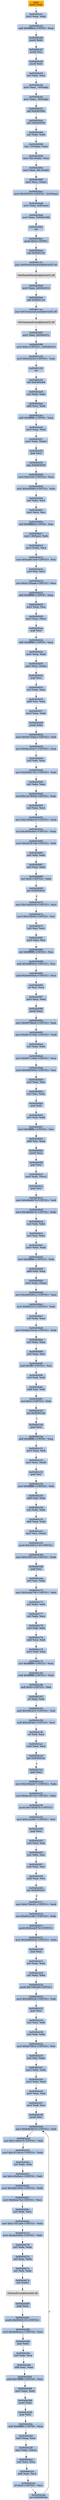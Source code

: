 digraph G {
node[shape=rectangle,style=filled,fillcolor=lightsteelblue,color=lightsteelblue]
bgcolor="transparent"
a0x00409c40pushl_ebp[label="start\npushl %ebp",fillcolor="orange",color="lightgrey"];
a0x00409c41movl_esp_ebp[label="0x00409c41\nmovl %esp, %ebp"];
a0x00409c43addl_0xffffffc4UINT8_esp[label="0x00409c43\naddl $0xffffffc4<UINT8>, %esp"];
a0x00409c46pushl_ebx[label="0x00409c46\npushl %ebx"];
a0x00409c47pushl_esi[label="0x00409c47\npushl %esi"];
a0x00409c48pushl_edi[label="0x00409c48\npushl %edi"];
a0x00409c49xorl_eax_eax[label="0x00409c49\nxorl %eax, %eax"];
a0x00409c4bmovl_eax__16ebp_[label="0x00409c4b\nmovl %eax, -16(%ebp)"];
a0x00409c4emovl_eax__36ebp_[label="0x00409c4e\nmovl %eax, -36(%ebp)"];
a0x00409c51call_0x004030dc[label="0x00409c51\ncall 0x004030dc"];
a0x004030dccall_0x00403094[label="0x004030dc\ncall 0x00403094"];
a0x00403094xorl_edx_edx[label="0x00403094\nxorl %edx, %edx"];
a0x00403096leal__12ebp__eax[label="0x00403096\nleal -12(%ebp), %eax"];
a0x00403099movl_fs_edx__ecx[label="0x00403099\nmovl %fs:(%edx), %ecx"];
a0x0040309cmovl_eax_fs_edx_[label="0x0040309c\nmovl %eax, %fs:(%edx)"];
a0x0040309fmovl_ecx_eax_[label="0x0040309f\nmovl %ecx, (%eax)"];
a0x004030a1movl_0x403018UINT32_0x4eax_[label="0x004030a1\nmovl $0x403018<UINT32>, 0x4(%eax)"];
a0x004030a8movl_ebp_0x8eax_[label="0x004030a8\nmovl %ebp, 0x8(%eax)"];
a0x004030abmovl_eax_0x0040c488[label="0x004030ab\nmovl %eax, 0x0040c488"];
a0x004030b1ret[label="0x004030b1\nret"];
a0x004030e1pushl_0x0UINT8[label="0x004030e1\npushl $0x0<UINT8>"];
a0x004030e3call_0x004011fc[label="0x004030e3\ncall 0x004011fc"];
a0x004011fcjmp_GetModuleHandleA_kernel32_dll[label="0x004011fc\njmp GetModuleHandleA@kernel32.dll"];
GetModuleHandleA_kernel32_dll[label="GetModuleHandleA@kernel32.dll",fillcolor="lightgrey",color="lightgrey"];
a0x004030e8movl_eax_0x0040c014[label="0x004030e8\nmovl %eax, 0x0040c014"];
a0x004030eecall_0x004011ec[label="0x004030ee\ncall 0x004011ec"];
a0x004011ecjmp_GetCommandLineA_kernel32_dll[label="0x004011ec\njmp GetCommandLineA@kernel32.dll"];
GetCommandLineA_kernel32_dll[label="GetCommandLineA@kernel32.dll",fillcolor="lightgrey",color="lightgrey"];
a0x004030f3movl_eax_0x0040c01c[label="0x004030f3\nmovl %eax, 0x0040c01c"];
a0x004030f9movl_0xaUINT32_0x0040c018[label="0x004030f9\nmovl $0xa<UINT32>, 0x0040c018"];
a0x00403103movl_0x402e34UINT32_eax[label="0x00403103\nmovl $0x402e34<UINT32>, %eax"];
a0x00403108ret[label="0x00403108\nret"];
a0x00409c56call_0x004042e8[label="0x00409c56\ncall 0x004042e8"];
a0x004042e8xorl_edx_edx[label="0x004042e8\nxorl %edx, %edx"];
a0x004042eaaddl_ecx_edx[label="0x004042ea\naddl %ecx, %edx"];
a0x004042ecaddl_0xfffffffcUINT8_esp[label="0x004042ec\naddl $0xfffffffc<UINT8>, %esp"];
a0x004042efmovl_esp_ebx[label="0x004042ef\nmovl %esp, %ebx"];
a0x004042f1movl_edx_ebx_[label="0x004042f1\nmovl %edx, (%ebx)"];
a0x004042f3popl_ecx[label="0x004042f3\npopl %ecx"];
a0x004042f4jmp_0x00404000[label="0x004042f4\njmp 0x00404000"];
a0x00404000movl_0x5100UINT32_ecx[label="0x00404000\nmovl $0x5100<UINT32>, %ecx"];
a0x00404005movl_0x408080UINT32_ebx[label="0x00404005\nmovl $0x408080<UINT32>, %ebx"];
a0x0040400axorl_ebx_ecx[label="0x0040400a\nxorl %ebx, %ecx"];
a0x0040400cmovl_ecx_esi[label="0x0040400c\nmovl %ecx, %esi"];
a0x0040400esubl_0xffffffd9UINT8_esi[label="0x0040400e\nsubl $0xffffffd9<UINT8>, %esi"];
a0x00404011movl__39esi__edi[label="0x00404011\nmovl -39(%esi), %edi"];
a0x00404014movl_edi__ecx[label="0x00404014\nmovl (%edi), %ecx"];
a0x00404016movl_0xba8414afUINT32_esi[label="0x00404016\nmovl $0xba8414af<UINT32>, %esi"];
a0x0040401bxorl_esi_ecx[label="0x0040401b\nxorl %esi, %ecx"];
a0x0040401dxorl_0x4123baa6UINT32_ecx[label="0x0040401d\nxorl $0x4123baa6<UINT32>, %ecx"];
a0x00404023addl_0xfffffffcUINT8_esp[label="0x00404023\naddl $0xfffffffc<UINT8>, %esp"];
a0x00404026movl_esp_esi[label="0x00404026\nmovl %esp, %esi"];
a0x00404028movl_ecx_esi_[label="0x00404028\nmovl %ecx, (%esi)"];
a0x0040402apopl_ecx[label="0x0040402a\npopl %ecx"];
a0x0040402baddl_0xfffffffcUINT8_esp[label="0x0040402b\naddl $0xfffffffc<UINT8>, %esp"];
a0x0040402emovl_esp_edx[label="0x0040402e\nmovl %esp, %edx"];
a0x00404030movl_ecx_edx_[label="0x00404030\nmovl %ecx, (%edx)"];
a0x00404032popl_esi[label="0x00404032\npopl %esi"];
a0x00404033xorl_eax_eax[label="0x00404033\nxorl %eax, %eax"];
a0x00404035addl_esi_eax[label="0x00404035\naddl %esi, %eax"];
a0x00404037movl_eax_ebx[label="0x00404037\nmovl %eax, %ebx"];
a0x00404039pushl_ebx[label="0x00404039\npushl %ebx"];
a0x0040403amovl_0x50733abcUINT32_edi[label="0x0040403a\nmovl $0x50733abc<UINT32>, %edi"];
a0x0040403fmovl_0x6ac42ce7UINT32_eax[label="0x0040403f\nmovl $0x6ac42ce7<UINT32>, %eax"];
a0x00404044xorl_edi_eax[label="0x00404044\nxorl %edi, %eax"];
a0x00404046movl_0x5062c781UINT32_ebx[label="0x00404046\nmovl $0x5062c781<UINT32>, %ebx"];
a0x0040404bxorl_ebx_eax[label="0x0040404b\nxorl %ebx, %eax"];
a0x0040404dxorl_0x1a278058UINT32_eax[label="0x0040404d\nxorl $0x1a278058<UINT32>, %eax"];
a0x00404053xorl_eax_ecx[label="0x00404053\nxorl %eax, %ecx"];
a0x00404055movl_0x109abe33UINT32_edx[label="0x00404055\nmovl $0x109abe33<UINT32>, %edx"];
a0x0040405axorl_0x3655e9ebUINT32_edx[label="0x0040405a\nxorl $0x3655e9eb<UINT32>, %edx"];
a0x00404060movl_0x26cf57d8UINT32_edi[label="0x00404060\nmovl $0x26cf57d8<UINT32>, %edi"];
a0x00404065xorl_edi_edx[label="0x00404065\nxorl %edi, %edx"];
a0x00404067xorl_ecx_edx[label="0x00404067\nxorl %ecx, %edx"];
a0x00404069xorl_0x0UINT32_edx[label="0x00404069\nxorl $0x0<UINT32>, %edx"];
a0x0040406fjne_0x004040c2[label="0x0040406f\njne 0x004040c2"];
a0x00404075movl_0x16a40030UINT32_ecx[label="0x00404075\nmovl $0x16a40030<UINT32>, %ecx"];
a0x0040407amovl_0x418000UINT32_esi[label="0x0040407a\nmovl $0x418000<UINT32>, %esi"];
a0x0040407fxorl_esi_ecx[label="0x0040407f\nxorl %esi, %ecx"];
a0x00404081movl_ecx_esi[label="0x00404081\nmovl %ecx, %esi"];
a0x00404083xorl_0xffffffffUINT32_esi[label="0x00404083\nxorl $0xffffffff<UINT32>, %esi"];
a0x00404089andl_0x44ffb944UINT32_esi[label="0x00404089\nandl $0x44ffb944<UINT32>, %esi"];
a0x0040408fandl_0xbb0046bbUINT32_ecx[label="0x0040408f\nandl $0xbb0046bb<UINT32>, %ecx"];
a0x00404095orl_esi_ecx[label="0x00404095\norl %esi, %ecx"];
a0x00404097movl_ecx_eax[label="0x00404097\nmovl %ecx, %eax"];
a0x00404099pushl_eax[label="0x00404099\npushl %eax"];
a0x0040409amovl_0x697f66e0UINT32_eax[label="0x0040409a\nmovl $0x697f66e0<UINT32>, %eax"];
a0x0040409fmovl_0x6b7d76d0UINT32_edx[label="0x0040409f\nmovl $0x6b7d76d0<UINT32>, %edx"];
a0x004040a4xorl_eax_edx[label="0x004040a4\nxorl %eax, %edx"];
a0x004040a6movl_0x6f7110d6UINT32_eax[label="0x004040a6\nmovl $0x6f7110d6<UINT32>, %eax"];
a0x004040abmovl_0x3f693992UINT32_esi[label="0x004040ab\nmovl $0x3f693992<UINT32>, %esi"];
a0x004040b0xorl_eax_esi[label="0x004040b0\nxorl %eax, %esi"];
a0x004040b2xorl_esi_edx[label="0x004040b2\nxorl %esi, %edx"];
a0x004040b4popl_edi[label="0x004040b4\npopl %edi"];
a0x004040b5xorl_edi_edx[label="0x004040b5\nxorl %edi, %edx"];
a0x004040b7movl_0xfffffffcUINT32_esi[label="0x004040b7\nmovl $0xfffffffc<UINT32>, %esi"];
a0x004040bcaddl_esi_esp[label="0x004040bc\naddl %esi, %esp"];
a0x004040bepushl_esp[label="0x004040be\npushl %esp"];
a0x004040bfpopl_ecx[label="0x004040bf\npopl %ecx"];
a0x004040c0movl_edx_ecx_[label="0x004040c0\nmovl %edx, (%ecx)"];
a0x004040c2popl_esi[label="0x004040c2\npopl %esi"];
a0x004040c3movl_0x48e6f478UINT32_edi[label="0x004040c3\nmovl $0x48e6f478<UINT32>, %edi"];
a0x004040c8movl_0x48e6f478UINT32_ebx[label="0x004040c8\nmovl $0x48e6f478<UINT32>, %ebx"];
a0x004040cdxorl_edi_ebx[label="0x004040cd\nxorl %edi, %ebx"];
a0x004040cfxorl_esi_ebx[label="0x004040cf\nxorl %esi, %ebx"];
a0x004040d1movl_ebx_edx[label="0x004040d1\nmovl %ebx, %edx"];
a0x004040d3movl_0xfffffffcUINT32_edi[label="0x004040d3\nmovl $0xfffffffc<UINT32>, %edi"];
a0x004040d8addl_edi_esp[label="0x004040d8\naddl %edi, %esp"];
a0x004040damovl_edx_esp_[label="0x004040da\nmovl %edx, (%esp)"];
a0x004040ddmovl_0x4005861aUINT32_eax[label="0x004040dd\nmovl $0x4005861a<UINT32>, %eax"];
a0x004040e2movl_0x805101UINT32_edx[label="0x004040e2\nmovl $0x805101<UINT32>, %edx"];
a0x004040e7xorl_edx_eax[label="0x004040e7\nxorl %edx, %eax"];
a0x004040e9movl_0xbb225cedUINT32_edx[label="0x004040e9\nmovl $0xbb225ced<UINT32>, %edx"];
a0x004040eexorl_edx_eax[label="0x004040ee\nxorl %edx, %eax"];
a0x004040f0xorl_eax_esi[label="0x004040f0\nxorl %eax, %esi"];
a0x004040f2andl_0xffffUINT32_esi[label="0x004040f2\nandl $0xffff<UINT32>, %esi"];
a0x004040f8xorl_edi_edi[label="0x004040f8\nxorl %edi, %edi"];
a0x004040faaddl_esi_edi[label="0x004040fa\naddl %esi, %edi"];
a0x004040fcxorl_0x0UINT32_edi[label="0x004040fc\nxorl $0x0<UINT32>, %edi"];
a0x00404102jne_0x0040414d[label="0x00404102\njne 0x0040414d"];
a0x0040414dpopl_ecx[label="0x0040414d\npopl %ecx"];
a0x0040414eaddl_0xfffffffcUINT8_esp[label="0x0040414e\naddl $0xfffffffc<UINT8>, %esp"];
a0x00404151movl_esp_edi[label="0x00404151\nmovl %esp, %edi"];
a0x00404153movl_ecx_edi_[label="0x00404153\nmovl %ecx, (%edi)"];
a0x00404155popl_esi[label="0x00404155\npopl %esi"];
a0x00404156movl_0xfffffffcUINT32_edi[label="0x00404156\nmovl $0xfffffffc<UINT32>, %edi"];
a0x0040415baddl_edi_esp[label="0x0040415b\naddl %edi, %esp"];
a0x0040415dxorl_edx_edx[label="0x0040415d\nxorl %edx, %edx"];
a0x0040415faddl_esp_edx[label="0x0040415f\naddl %esp, %edx"];
a0x00404161movl_esi_edx_[label="0x00404161\nmovl %esi, (%edx)"];
a0x00404163pushl_0x45931119UINT32[label="0x00404163\npushl $0x45931119<UINT32>"];
a0x00404168movl_0x2395140UINT32_edx[label="0x00404168\nmovl $0x2395140<UINT32>, %edx"];
a0x0040416dpopl_esi[label="0x0040416d\npopl %esi"];
a0x0040416exorl_esi_edx[label="0x0040416e\nxorl %esi, %edx"];
a0x00404170movl_0x3ce8a706UINT32_ebx[label="0x00404170\nmovl $0x3ce8a706<UINT32>, %ebx"];
a0x00404175xorl_ebx_edx[label="0x00404175\nxorl %ebx, %edx"];
a0x00404177xorl_edx_ecx[label="0x00404177\nxorl %edx, %ecx"];
a0x00404179xorl_edi_edi[label="0x00404179\nxorl %edi, %edi"];
a0x0040417baddl_ecx_edi[label="0x0040417b\naddl %ecx, %edi"];
a0x0040417dmovl_edi_eax[label="0x0040417d\nmovl %edi, %eax"];
a0x0040417fxorl_0xffffffffUINT32_eax[label="0x0040417f\nxorl $0xffffffff<UINT32>, %eax"];
a0x00404185andl_0xffffffffUINT32_eax[label="0x00404185\nandl $0xffffffff<UINT32>, %eax"];
a0x0040418bandl_0x0UINT32_edi[label="0x0040418b\nandl $0x0<UINT32>, %edi"];
a0x00404191orl_eax_edi[label="0x00404191\norl %eax, %edi"];
a0x00404193andl_0x309c203UINT32_edi[label="0x00404193\nandl $0x309c203<UINT32>, %edi"];
a0x00404199andl_0xfcf63dfcUINT32_ecx[label="0x00404199\nandl $0xfcf63dfc<UINT32>, %ecx"];
a0x0040419forl_edi_ecx[label="0x0040419f\norl %edi, %ecx"];
a0x004041a1testl_ecx_ecx[label="0x004041a1\ntestl %ecx, %ecx"];
a0x004041a3jne_0x004041ec[label="0x004041a3\njne 0x004041ec"];
a0x004041ecpopl_eax[label="0x004041ec\npopl %eax"];
a0x004041edmovl_0x1084a027UINT32_ebx[label="0x004041ed\nmovl $0x1084a027<UINT32>, %ebx"];
a0x004041f2xorl_0x6ec4b7cbUINT32_ebx[label="0x004041f2\nxorl $0x6ec4b7cb<UINT32>, %ebx"];
a0x004041f8pushl_0x7d83fe7bUINT32[label="0x004041f8\npushl $0x7d83fe7b<UINT32>"];
a0x004041fdmovl_0x3c3e997UINT32_esi[label="0x004041fd\nmovl $0x3c3e997<UINT32>, %esi"];
a0x00404202popl_ecx[label="0x00404202\npopl %ecx"];
a0x00404203xorl_ecx_esi[label="0x00404203\nxorl %ecx, %esi"];
a0x00404205xorl_ebx_esi[label="0x00404205\nxorl %ebx, %esi"];
a0x00404207xorl_eax_esi[label="0x00404207\nxorl %eax, %esi"];
a0x00404209andl_eax_esi[label="0x00404209\nandl %eax, %esi"];
a0x0040420bjne_0x004042e7[label="0x0040420b\njne 0x004042e7"];
a0x00404211movl_0x27b9c9f1UINT32_edx[label="0x00404211\nmovl $0x27b9c9f1<UINT32>, %edx"];
a0x00404216xorl_0x691a18b7UINT32_edx[label="0x00404216\nxorl $0x691a18b7<UINT32>, %edx"];
a0x0040421cpushl_0x6ca4d752UINT32[label="0x0040421c\npushl $0x6ca4d752<UINT32>"];
a0x00404221movl_0x2b990939UINT32_ebx[label="0x00404221\nmovl $0x2b990939<UINT32>, %ebx"];
a0x00404226popl_eax[label="0x00404226\npopl %eax"];
a0x00404227xorl_eax_ebx[label="0x00404227\nxorl %eax, %ebx"];
a0x00404229xorl_edx_ebx[label="0x00404229\nxorl %edx, %ebx"];
a0x0040422bpushl_0x74f5cb9UINT32[label="0x0040422b\npushl $0x74f5cb9<UINT32>"];
a0x00404230movl_0x5990026UINT32_edi[label="0x00404230\nmovl $0x5990026<UINT32>, %edi"];
a0x00404235popl_ecx[label="0x00404235\npopl %ecx"];
a0x00404236xorl_ecx_edi[label="0x00404236\nxorl %ecx, %edi"];
a0x00404238xorl_edi_ebx[label="0x00404238\nxorl %edi, %ebx"];
a0x0040423amovl_0xb57f922UINT32_esi[label="0x0040423a\nmovl $0xb57f922<UINT32>, %esi"];
a0x0040423fxorl_esi_ebx[label="0x0040423f\nxorl %esi, %ebx"];
a0x00404241movl_ebx_edx[label="0x00404241\nmovl %ebx, %edx"];
a0x00404243movl_edx_eax[label="0x00404243\nmovl %edx, %eax"];
a0x00404245movl_eax_edi[label="0x00404245\nmovl %eax, %edi"];
a0x00404247movl_edi_esi[label="0x00404247\nmovl %edi, %esi"];
a0x00404249pushl_esi[label="0x00404249\npushl %esi"];
a0x0040424amovl_0x6e829523UINT32_edi[label="0x0040424a\nmovl $0x6e829523<UINT32>, %edi"];
a0x0040424fxorl_0x1149cb7fUINT32_edi[label="0x0040424f\nxorl $0x1149cb7f<UINT32>, %edi"];
a0x00404255movl_0x187cdcc0UINT32_edx[label="0x00404255\nmovl $0x187cdcc0<UINT32>, %edx"];
a0x0040425axorl_edx_edi[label="0x0040425a\nxorl %edx, %edi"];
a0x0040425cxorl_0x1d5d2ee1UINT32_edi[label="0x0040425c\nxorl $0x1d5d2ee1<UINT32>, %edi"];
a0x00404262movl_0x5bbc3592UINT32_edx[label="0x00404262\nmovl $0x5bbc3592<UINT32>, %edx"];
a0x00404267movl_0x8eea7faUINT32_ecx[label="0x00404267\nmovl $0x8eea7fa<UINT32>, %ecx"];
a0x0040426cxorl_edx_ecx[label="0x0040426c\nxorl %edx, %ecx"];
a0x0040426emovl_0x2745c2d6UINT32_edx[label="0x0040426e\nmovl $0x2745c2d6<UINT32>, %edx"];
a0x00404273movl_0xebd2d0bUINT32_ebx[label="0x00404273\nmovl $0xebd2d0b<UINT32>, %ebx"];
a0x00404278xorl_edx_ebx[label="0x00404278\nxorl %edx, %ebx"];
a0x0040427axorl_ecx_ebx[label="0x0040427a\nxorl %ecx, %ebx"];
a0x0040427cxorl_edi_ebx[label="0x0040427c\nxorl %edi, %ebx"];
a0x0040427ecall_ebx_[label="0x0040427e\ncall (%ebx)"];
GetLastError_kernel32_dll[label="GetLastError@kernel32.dll",fillcolor="lightgrey",color="lightgrey"];
a0x00404280popl_eax[label="0x00404280\npopl %eax"];
a0x00404281pushl_0x95f43133UINT32[label="0x00404281\npushl $0x95f43133<UINT32>"];
a0x00404286movl_0x6a0bceccUINT32_ecx[label="0x00404286\nmovl $0x6a0bcecc<UINT32>, %ecx"];
a0x0040428bpopl_edx[label="0x0040428b\npopl %edx"];
a0x0040428cxorl_edx_ecx[label="0x0040428c\nxorl %edx, %ecx"];
a0x0040428eaddl_ecx_eax[label="0x0040428e\naddl %ecx, %eax"];
a0x00404290andl_0x7fffffffUINT32_eax[label="0x00404290\nandl $0x7fffffff<UINT32>, %eax"];
a0x00404296movl_eax_edx[label="0x00404296\nmovl %eax, %edx"];
a0x00404298pushl_edx[label="0x00404298\npushl %edx"];
a0x00404299popl_ebx[label="0x00404299\npopl %ebx"];
a0x0040429aaddl_0xfffffffcUINT8_esp[label="0x0040429a\naddl $0xfffffffc<UINT8>, %esp"];
a0x0040429dmovl_esp_ecx[label="0x0040429d\nmovl %esp, %ecx"];
a0x0040429fmovl_ebx_ecx_[label="0x0040429f\nmovl %ebx, (%ecx)"];
a0x004042a1xorl_ecx_ecx[label="0x004042a1\nxorl %ecx, %ecx"];
a0x004042a3addl_eax_ecx[label="0x004042a3\naddl %eax, %ecx"];
a0x004042a5orl_0x0UINT32_ecx[label="0x004042a5\norl $0x0<UINT32>, %ecx"];
a0x004042abjne_0x0040424a[label="0x004042ab\njne 0x0040424a"];
a0x00409c40pushl_ebp -> a0x00409c41movl_esp_ebp [color="#000000"];
a0x00409c41movl_esp_ebp -> a0x00409c43addl_0xffffffc4UINT8_esp [color="#000000"];
a0x00409c43addl_0xffffffc4UINT8_esp -> a0x00409c46pushl_ebx [color="#000000"];
a0x00409c46pushl_ebx -> a0x00409c47pushl_esi [color="#000000"];
a0x00409c47pushl_esi -> a0x00409c48pushl_edi [color="#000000"];
a0x00409c48pushl_edi -> a0x00409c49xorl_eax_eax [color="#000000"];
a0x00409c49xorl_eax_eax -> a0x00409c4bmovl_eax__16ebp_ [color="#000000"];
a0x00409c4bmovl_eax__16ebp_ -> a0x00409c4emovl_eax__36ebp_ [color="#000000"];
a0x00409c4emovl_eax__36ebp_ -> a0x00409c51call_0x004030dc [color="#000000"];
a0x00409c51call_0x004030dc -> a0x004030dccall_0x00403094 [color="#000000"];
a0x004030dccall_0x00403094 -> a0x00403094xorl_edx_edx [color="#000000"];
a0x00403094xorl_edx_edx -> a0x00403096leal__12ebp__eax [color="#000000"];
a0x00403096leal__12ebp__eax -> a0x00403099movl_fs_edx__ecx [color="#000000"];
a0x00403099movl_fs_edx__ecx -> a0x0040309cmovl_eax_fs_edx_ [color="#000000"];
a0x0040309cmovl_eax_fs_edx_ -> a0x0040309fmovl_ecx_eax_ [color="#000000"];
a0x0040309fmovl_ecx_eax_ -> a0x004030a1movl_0x403018UINT32_0x4eax_ [color="#000000"];
a0x004030a1movl_0x403018UINT32_0x4eax_ -> a0x004030a8movl_ebp_0x8eax_ [color="#000000"];
a0x004030a8movl_ebp_0x8eax_ -> a0x004030abmovl_eax_0x0040c488 [color="#000000"];
a0x004030abmovl_eax_0x0040c488 -> a0x004030b1ret [color="#000000"];
a0x004030b1ret -> a0x004030e1pushl_0x0UINT8 [color="#000000"];
a0x004030e1pushl_0x0UINT8 -> a0x004030e3call_0x004011fc [color="#000000"];
a0x004030e3call_0x004011fc -> a0x004011fcjmp_GetModuleHandleA_kernel32_dll [color="#000000"];
a0x004011fcjmp_GetModuleHandleA_kernel32_dll -> GetModuleHandleA_kernel32_dll [color="#000000"];
GetModuleHandleA_kernel32_dll -> a0x004030e8movl_eax_0x0040c014 [color="#000000"];
a0x004030e8movl_eax_0x0040c014 -> a0x004030eecall_0x004011ec [color="#000000"];
a0x004030eecall_0x004011ec -> a0x004011ecjmp_GetCommandLineA_kernel32_dll [color="#000000"];
a0x004011ecjmp_GetCommandLineA_kernel32_dll -> GetCommandLineA_kernel32_dll [color="#000000"];
GetCommandLineA_kernel32_dll -> a0x004030f3movl_eax_0x0040c01c [color="#000000"];
a0x004030f3movl_eax_0x0040c01c -> a0x004030f9movl_0xaUINT32_0x0040c018 [color="#000000"];
a0x004030f9movl_0xaUINT32_0x0040c018 -> a0x00403103movl_0x402e34UINT32_eax [color="#000000"];
a0x00403103movl_0x402e34UINT32_eax -> a0x00403108ret [color="#000000"];
a0x00403108ret -> a0x00409c56call_0x004042e8 [color="#000000"];
a0x00409c56call_0x004042e8 -> a0x004042e8xorl_edx_edx [color="#000000"];
a0x004042e8xorl_edx_edx -> a0x004042eaaddl_ecx_edx [color="#000000"];
a0x004042eaaddl_ecx_edx -> a0x004042ecaddl_0xfffffffcUINT8_esp [color="#000000"];
a0x004042ecaddl_0xfffffffcUINT8_esp -> a0x004042efmovl_esp_ebx [color="#000000"];
a0x004042efmovl_esp_ebx -> a0x004042f1movl_edx_ebx_ [color="#000000"];
a0x004042f1movl_edx_ebx_ -> a0x004042f3popl_ecx [color="#000000"];
a0x004042f3popl_ecx -> a0x004042f4jmp_0x00404000 [color="#000000"];
a0x004042f4jmp_0x00404000 -> a0x00404000movl_0x5100UINT32_ecx [color="#000000"];
a0x00404000movl_0x5100UINT32_ecx -> a0x00404005movl_0x408080UINT32_ebx [color="#000000"];
a0x00404005movl_0x408080UINT32_ebx -> a0x0040400axorl_ebx_ecx [color="#000000"];
a0x0040400axorl_ebx_ecx -> a0x0040400cmovl_ecx_esi [color="#000000"];
a0x0040400cmovl_ecx_esi -> a0x0040400esubl_0xffffffd9UINT8_esi [color="#000000"];
a0x0040400esubl_0xffffffd9UINT8_esi -> a0x00404011movl__39esi__edi [color="#000000"];
a0x00404011movl__39esi__edi -> a0x00404014movl_edi__ecx [color="#000000"];
a0x00404014movl_edi__ecx -> a0x00404016movl_0xba8414afUINT32_esi [color="#000000"];
a0x00404016movl_0xba8414afUINT32_esi -> a0x0040401bxorl_esi_ecx [color="#000000"];
a0x0040401bxorl_esi_ecx -> a0x0040401dxorl_0x4123baa6UINT32_ecx [color="#000000"];
a0x0040401dxorl_0x4123baa6UINT32_ecx -> a0x00404023addl_0xfffffffcUINT8_esp [color="#000000"];
a0x00404023addl_0xfffffffcUINT8_esp -> a0x00404026movl_esp_esi [color="#000000"];
a0x00404026movl_esp_esi -> a0x00404028movl_ecx_esi_ [color="#000000"];
a0x00404028movl_ecx_esi_ -> a0x0040402apopl_ecx [color="#000000"];
a0x0040402apopl_ecx -> a0x0040402baddl_0xfffffffcUINT8_esp [color="#000000"];
a0x0040402baddl_0xfffffffcUINT8_esp -> a0x0040402emovl_esp_edx [color="#000000"];
a0x0040402emovl_esp_edx -> a0x00404030movl_ecx_edx_ [color="#000000"];
a0x00404030movl_ecx_edx_ -> a0x00404032popl_esi [color="#000000"];
a0x00404032popl_esi -> a0x00404033xorl_eax_eax [color="#000000"];
a0x00404033xorl_eax_eax -> a0x00404035addl_esi_eax [color="#000000"];
a0x00404035addl_esi_eax -> a0x00404037movl_eax_ebx [color="#000000"];
a0x00404037movl_eax_ebx -> a0x00404039pushl_ebx [color="#000000"];
a0x00404039pushl_ebx -> a0x0040403amovl_0x50733abcUINT32_edi [color="#000000"];
a0x0040403amovl_0x50733abcUINT32_edi -> a0x0040403fmovl_0x6ac42ce7UINT32_eax [color="#000000"];
a0x0040403fmovl_0x6ac42ce7UINT32_eax -> a0x00404044xorl_edi_eax [color="#000000"];
a0x00404044xorl_edi_eax -> a0x00404046movl_0x5062c781UINT32_ebx [color="#000000"];
a0x00404046movl_0x5062c781UINT32_ebx -> a0x0040404bxorl_ebx_eax [color="#000000"];
a0x0040404bxorl_ebx_eax -> a0x0040404dxorl_0x1a278058UINT32_eax [color="#000000"];
a0x0040404dxorl_0x1a278058UINT32_eax -> a0x00404053xorl_eax_ecx [color="#000000"];
a0x00404053xorl_eax_ecx -> a0x00404055movl_0x109abe33UINT32_edx [color="#000000"];
a0x00404055movl_0x109abe33UINT32_edx -> a0x0040405axorl_0x3655e9ebUINT32_edx [color="#000000"];
a0x0040405axorl_0x3655e9ebUINT32_edx -> a0x00404060movl_0x26cf57d8UINT32_edi [color="#000000"];
a0x00404060movl_0x26cf57d8UINT32_edi -> a0x00404065xorl_edi_edx [color="#000000"];
a0x00404065xorl_edi_edx -> a0x00404067xorl_ecx_edx [color="#000000"];
a0x00404067xorl_ecx_edx -> a0x00404069xorl_0x0UINT32_edx [color="#000000"];
a0x00404069xorl_0x0UINT32_edx -> a0x0040406fjne_0x004040c2 [color="#000000"];
a0x0040406fjne_0x004040c2 -> a0x00404075movl_0x16a40030UINT32_ecx [color="#000000",label="F"];
a0x00404075movl_0x16a40030UINT32_ecx -> a0x0040407amovl_0x418000UINT32_esi [color="#000000"];
a0x0040407amovl_0x418000UINT32_esi -> a0x0040407fxorl_esi_ecx [color="#000000"];
a0x0040407fxorl_esi_ecx -> a0x00404081movl_ecx_esi [color="#000000"];
a0x00404081movl_ecx_esi -> a0x00404083xorl_0xffffffffUINT32_esi [color="#000000"];
a0x00404083xorl_0xffffffffUINT32_esi -> a0x00404089andl_0x44ffb944UINT32_esi [color="#000000"];
a0x00404089andl_0x44ffb944UINT32_esi -> a0x0040408fandl_0xbb0046bbUINT32_ecx [color="#000000"];
a0x0040408fandl_0xbb0046bbUINT32_ecx -> a0x00404095orl_esi_ecx [color="#000000"];
a0x00404095orl_esi_ecx -> a0x00404097movl_ecx_eax [color="#000000"];
a0x00404097movl_ecx_eax -> a0x00404099pushl_eax [color="#000000"];
a0x00404099pushl_eax -> a0x0040409amovl_0x697f66e0UINT32_eax [color="#000000"];
a0x0040409amovl_0x697f66e0UINT32_eax -> a0x0040409fmovl_0x6b7d76d0UINT32_edx [color="#000000"];
a0x0040409fmovl_0x6b7d76d0UINT32_edx -> a0x004040a4xorl_eax_edx [color="#000000"];
a0x004040a4xorl_eax_edx -> a0x004040a6movl_0x6f7110d6UINT32_eax [color="#000000"];
a0x004040a6movl_0x6f7110d6UINT32_eax -> a0x004040abmovl_0x3f693992UINT32_esi [color="#000000"];
a0x004040abmovl_0x3f693992UINT32_esi -> a0x004040b0xorl_eax_esi [color="#000000"];
a0x004040b0xorl_eax_esi -> a0x004040b2xorl_esi_edx [color="#000000"];
a0x004040b2xorl_esi_edx -> a0x004040b4popl_edi [color="#000000"];
a0x004040b4popl_edi -> a0x004040b5xorl_edi_edx [color="#000000"];
a0x004040b5xorl_edi_edx -> a0x004040b7movl_0xfffffffcUINT32_esi [color="#000000"];
a0x004040b7movl_0xfffffffcUINT32_esi -> a0x004040bcaddl_esi_esp [color="#000000"];
a0x004040bcaddl_esi_esp -> a0x004040bepushl_esp [color="#000000"];
a0x004040bepushl_esp -> a0x004040bfpopl_ecx [color="#000000"];
a0x004040bfpopl_ecx -> a0x004040c0movl_edx_ecx_ [color="#000000"];
a0x004040c0movl_edx_ecx_ -> a0x004040c2popl_esi [color="#000000"];
a0x004040c2popl_esi -> a0x004040c3movl_0x48e6f478UINT32_edi [color="#000000"];
a0x004040c3movl_0x48e6f478UINT32_edi -> a0x004040c8movl_0x48e6f478UINT32_ebx [color="#000000"];
a0x004040c8movl_0x48e6f478UINT32_ebx -> a0x004040cdxorl_edi_ebx [color="#000000"];
a0x004040cdxorl_edi_ebx -> a0x004040cfxorl_esi_ebx [color="#000000"];
a0x004040cfxorl_esi_ebx -> a0x004040d1movl_ebx_edx [color="#000000"];
a0x004040d1movl_ebx_edx -> a0x004040d3movl_0xfffffffcUINT32_edi [color="#000000"];
a0x004040d3movl_0xfffffffcUINT32_edi -> a0x004040d8addl_edi_esp [color="#000000"];
a0x004040d8addl_edi_esp -> a0x004040damovl_edx_esp_ [color="#000000"];
a0x004040damovl_edx_esp_ -> a0x004040ddmovl_0x4005861aUINT32_eax [color="#000000"];
a0x004040ddmovl_0x4005861aUINT32_eax -> a0x004040e2movl_0x805101UINT32_edx [color="#000000"];
a0x004040e2movl_0x805101UINT32_edx -> a0x004040e7xorl_edx_eax [color="#000000"];
a0x004040e7xorl_edx_eax -> a0x004040e9movl_0xbb225cedUINT32_edx [color="#000000"];
a0x004040e9movl_0xbb225cedUINT32_edx -> a0x004040eexorl_edx_eax [color="#000000"];
a0x004040eexorl_edx_eax -> a0x004040f0xorl_eax_esi [color="#000000"];
a0x004040f0xorl_eax_esi -> a0x004040f2andl_0xffffUINT32_esi [color="#000000"];
a0x004040f2andl_0xffffUINT32_esi -> a0x004040f8xorl_edi_edi [color="#000000"];
a0x004040f8xorl_edi_edi -> a0x004040faaddl_esi_edi [color="#000000"];
a0x004040faaddl_esi_edi -> a0x004040fcxorl_0x0UINT32_edi [color="#000000"];
a0x004040fcxorl_0x0UINT32_edi -> a0x00404102jne_0x0040414d [color="#000000"];
a0x00404102jne_0x0040414d -> a0x0040414dpopl_ecx [color="#000000",label="T"];
a0x0040414dpopl_ecx -> a0x0040414eaddl_0xfffffffcUINT8_esp [color="#000000"];
a0x0040414eaddl_0xfffffffcUINT8_esp -> a0x00404151movl_esp_edi [color="#000000"];
a0x00404151movl_esp_edi -> a0x00404153movl_ecx_edi_ [color="#000000"];
a0x00404153movl_ecx_edi_ -> a0x00404155popl_esi [color="#000000"];
a0x00404155popl_esi -> a0x00404156movl_0xfffffffcUINT32_edi [color="#000000"];
a0x00404156movl_0xfffffffcUINT32_edi -> a0x0040415baddl_edi_esp [color="#000000"];
a0x0040415baddl_edi_esp -> a0x0040415dxorl_edx_edx [color="#000000"];
a0x0040415dxorl_edx_edx -> a0x0040415faddl_esp_edx [color="#000000"];
a0x0040415faddl_esp_edx -> a0x00404161movl_esi_edx_ [color="#000000"];
a0x00404161movl_esi_edx_ -> a0x00404163pushl_0x45931119UINT32 [color="#000000"];
a0x00404163pushl_0x45931119UINT32 -> a0x00404168movl_0x2395140UINT32_edx [color="#000000"];
a0x00404168movl_0x2395140UINT32_edx -> a0x0040416dpopl_esi [color="#000000"];
a0x0040416dpopl_esi -> a0x0040416exorl_esi_edx [color="#000000"];
a0x0040416exorl_esi_edx -> a0x00404170movl_0x3ce8a706UINT32_ebx [color="#000000"];
a0x00404170movl_0x3ce8a706UINT32_ebx -> a0x00404175xorl_ebx_edx [color="#000000"];
a0x00404175xorl_ebx_edx -> a0x00404177xorl_edx_ecx [color="#000000"];
a0x00404177xorl_edx_ecx -> a0x00404179xorl_edi_edi [color="#000000"];
a0x00404179xorl_edi_edi -> a0x0040417baddl_ecx_edi [color="#000000"];
a0x0040417baddl_ecx_edi -> a0x0040417dmovl_edi_eax [color="#000000"];
a0x0040417dmovl_edi_eax -> a0x0040417fxorl_0xffffffffUINT32_eax [color="#000000"];
a0x0040417fxorl_0xffffffffUINT32_eax -> a0x00404185andl_0xffffffffUINT32_eax [color="#000000"];
a0x00404185andl_0xffffffffUINT32_eax -> a0x0040418bandl_0x0UINT32_edi [color="#000000"];
a0x0040418bandl_0x0UINT32_edi -> a0x00404191orl_eax_edi [color="#000000"];
a0x00404191orl_eax_edi -> a0x00404193andl_0x309c203UINT32_edi [color="#000000"];
a0x00404193andl_0x309c203UINT32_edi -> a0x00404199andl_0xfcf63dfcUINT32_ecx [color="#000000"];
a0x00404199andl_0xfcf63dfcUINT32_ecx -> a0x0040419forl_edi_ecx [color="#000000"];
a0x0040419forl_edi_ecx -> a0x004041a1testl_ecx_ecx [color="#000000"];
a0x004041a1testl_ecx_ecx -> a0x004041a3jne_0x004041ec [color="#000000"];
a0x004041a3jne_0x004041ec -> a0x004041ecpopl_eax [color="#000000",label="T"];
a0x004041ecpopl_eax -> a0x004041edmovl_0x1084a027UINT32_ebx [color="#000000"];
a0x004041edmovl_0x1084a027UINT32_ebx -> a0x004041f2xorl_0x6ec4b7cbUINT32_ebx [color="#000000"];
a0x004041f2xorl_0x6ec4b7cbUINT32_ebx -> a0x004041f8pushl_0x7d83fe7bUINT32 [color="#000000"];
a0x004041f8pushl_0x7d83fe7bUINT32 -> a0x004041fdmovl_0x3c3e997UINT32_esi [color="#000000"];
a0x004041fdmovl_0x3c3e997UINT32_esi -> a0x00404202popl_ecx [color="#000000"];
a0x00404202popl_ecx -> a0x00404203xorl_ecx_esi [color="#000000"];
a0x00404203xorl_ecx_esi -> a0x00404205xorl_ebx_esi [color="#000000"];
a0x00404205xorl_ebx_esi -> a0x00404207xorl_eax_esi [color="#000000"];
a0x00404207xorl_eax_esi -> a0x00404209andl_eax_esi [color="#000000"];
a0x00404209andl_eax_esi -> a0x0040420bjne_0x004042e7 [color="#000000"];
a0x0040420bjne_0x004042e7 -> a0x00404211movl_0x27b9c9f1UINT32_edx [color="#000000",label="F"];
a0x00404211movl_0x27b9c9f1UINT32_edx -> a0x00404216xorl_0x691a18b7UINT32_edx [color="#000000"];
a0x00404216xorl_0x691a18b7UINT32_edx -> a0x0040421cpushl_0x6ca4d752UINT32 [color="#000000"];
a0x0040421cpushl_0x6ca4d752UINT32 -> a0x00404221movl_0x2b990939UINT32_ebx [color="#000000"];
a0x00404221movl_0x2b990939UINT32_ebx -> a0x00404226popl_eax [color="#000000"];
a0x00404226popl_eax -> a0x00404227xorl_eax_ebx [color="#000000"];
a0x00404227xorl_eax_ebx -> a0x00404229xorl_edx_ebx [color="#000000"];
a0x00404229xorl_edx_ebx -> a0x0040422bpushl_0x74f5cb9UINT32 [color="#000000"];
a0x0040422bpushl_0x74f5cb9UINT32 -> a0x00404230movl_0x5990026UINT32_edi [color="#000000"];
a0x00404230movl_0x5990026UINT32_edi -> a0x00404235popl_ecx [color="#000000"];
a0x00404235popl_ecx -> a0x00404236xorl_ecx_edi [color="#000000"];
a0x00404236xorl_ecx_edi -> a0x00404238xorl_edi_ebx [color="#000000"];
a0x00404238xorl_edi_ebx -> a0x0040423amovl_0xb57f922UINT32_esi [color="#000000"];
a0x0040423amovl_0xb57f922UINT32_esi -> a0x0040423fxorl_esi_ebx [color="#000000"];
a0x0040423fxorl_esi_ebx -> a0x00404241movl_ebx_edx [color="#000000"];
a0x00404241movl_ebx_edx -> a0x00404243movl_edx_eax [color="#000000"];
a0x00404243movl_edx_eax -> a0x00404245movl_eax_edi [color="#000000"];
a0x00404245movl_eax_edi -> a0x00404247movl_edi_esi [color="#000000"];
a0x00404247movl_edi_esi -> a0x00404249pushl_esi [color="#000000"];
a0x00404249pushl_esi -> a0x0040424amovl_0x6e829523UINT32_edi [color="#000000"];
a0x0040424amovl_0x6e829523UINT32_edi -> a0x0040424fxorl_0x1149cb7fUINT32_edi [color="#000000"];
a0x0040424fxorl_0x1149cb7fUINT32_edi -> a0x00404255movl_0x187cdcc0UINT32_edx [color="#000000"];
a0x00404255movl_0x187cdcc0UINT32_edx -> a0x0040425axorl_edx_edi [color="#000000"];
a0x0040425axorl_edx_edi -> a0x0040425cxorl_0x1d5d2ee1UINT32_edi [color="#000000"];
a0x0040425cxorl_0x1d5d2ee1UINT32_edi -> a0x00404262movl_0x5bbc3592UINT32_edx [color="#000000"];
a0x00404262movl_0x5bbc3592UINT32_edx -> a0x00404267movl_0x8eea7faUINT32_ecx [color="#000000"];
a0x00404267movl_0x8eea7faUINT32_ecx -> a0x0040426cxorl_edx_ecx [color="#000000"];
a0x0040426cxorl_edx_ecx -> a0x0040426emovl_0x2745c2d6UINT32_edx [color="#000000"];
a0x0040426emovl_0x2745c2d6UINT32_edx -> a0x00404273movl_0xebd2d0bUINT32_ebx [color="#000000"];
a0x00404273movl_0xebd2d0bUINT32_ebx -> a0x00404278xorl_edx_ebx [color="#000000"];
a0x00404278xorl_edx_ebx -> a0x0040427axorl_ecx_ebx [color="#000000"];
a0x0040427axorl_ecx_ebx -> a0x0040427cxorl_edi_ebx [color="#000000"];
a0x0040427cxorl_edi_ebx -> a0x0040427ecall_ebx_ [color="#000000"];
a0x0040427ecall_ebx_ -> GetLastError_kernel32_dll [color="#000000"];
GetLastError_kernel32_dll -> a0x00404280popl_eax [color="#000000"];
a0x00404280popl_eax -> a0x00404281pushl_0x95f43133UINT32 [color="#000000"];
a0x00404281pushl_0x95f43133UINT32 -> a0x00404286movl_0x6a0bceccUINT32_ecx [color="#000000"];
a0x00404286movl_0x6a0bceccUINT32_ecx -> a0x0040428bpopl_edx [color="#000000"];
a0x0040428bpopl_edx -> a0x0040428cxorl_edx_ecx [color="#000000"];
a0x0040428cxorl_edx_ecx -> a0x0040428eaddl_ecx_eax [color="#000000"];
a0x0040428eaddl_ecx_eax -> a0x00404290andl_0x7fffffffUINT32_eax [color="#000000"];
a0x00404290andl_0x7fffffffUINT32_eax -> a0x00404296movl_eax_edx [color="#000000"];
a0x00404296movl_eax_edx -> a0x00404298pushl_edx [color="#000000"];
a0x00404298pushl_edx -> a0x00404299popl_ebx [color="#000000"];
a0x00404299popl_ebx -> a0x0040429aaddl_0xfffffffcUINT8_esp [color="#000000"];
a0x0040429aaddl_0xfffffffcUINT8_esp -> a0x0040429dmovl_esp_ecx [color="#000000"];
a0x0040429dmovl_esp_ecx -> a0x0040429fmovl_ebx_ecx_ [color="#000000"];
a0x0040429fmovl_ebx_ecx_ -> a0x004042a1xorl_ecx_ecx [color="#000000"];
a0x004042a1xorl_ecx_ecx -> a0x004042a3addl_eax_ecx [color="#000000"];
a0x004042a3addl_eax_ecx -> a0x004042a5orl_0x0UINT32_ecx [color="#000000"];
a0x004042a5orl_0x0UINT32_ecx -> a0x004042abjne_0x0040424a [color="#000000"];
a0x004042abjne_0x0040424a -> a0x0040424amovl_0x6e829523UINT32_edi [color="#000000",label="T"];
}
